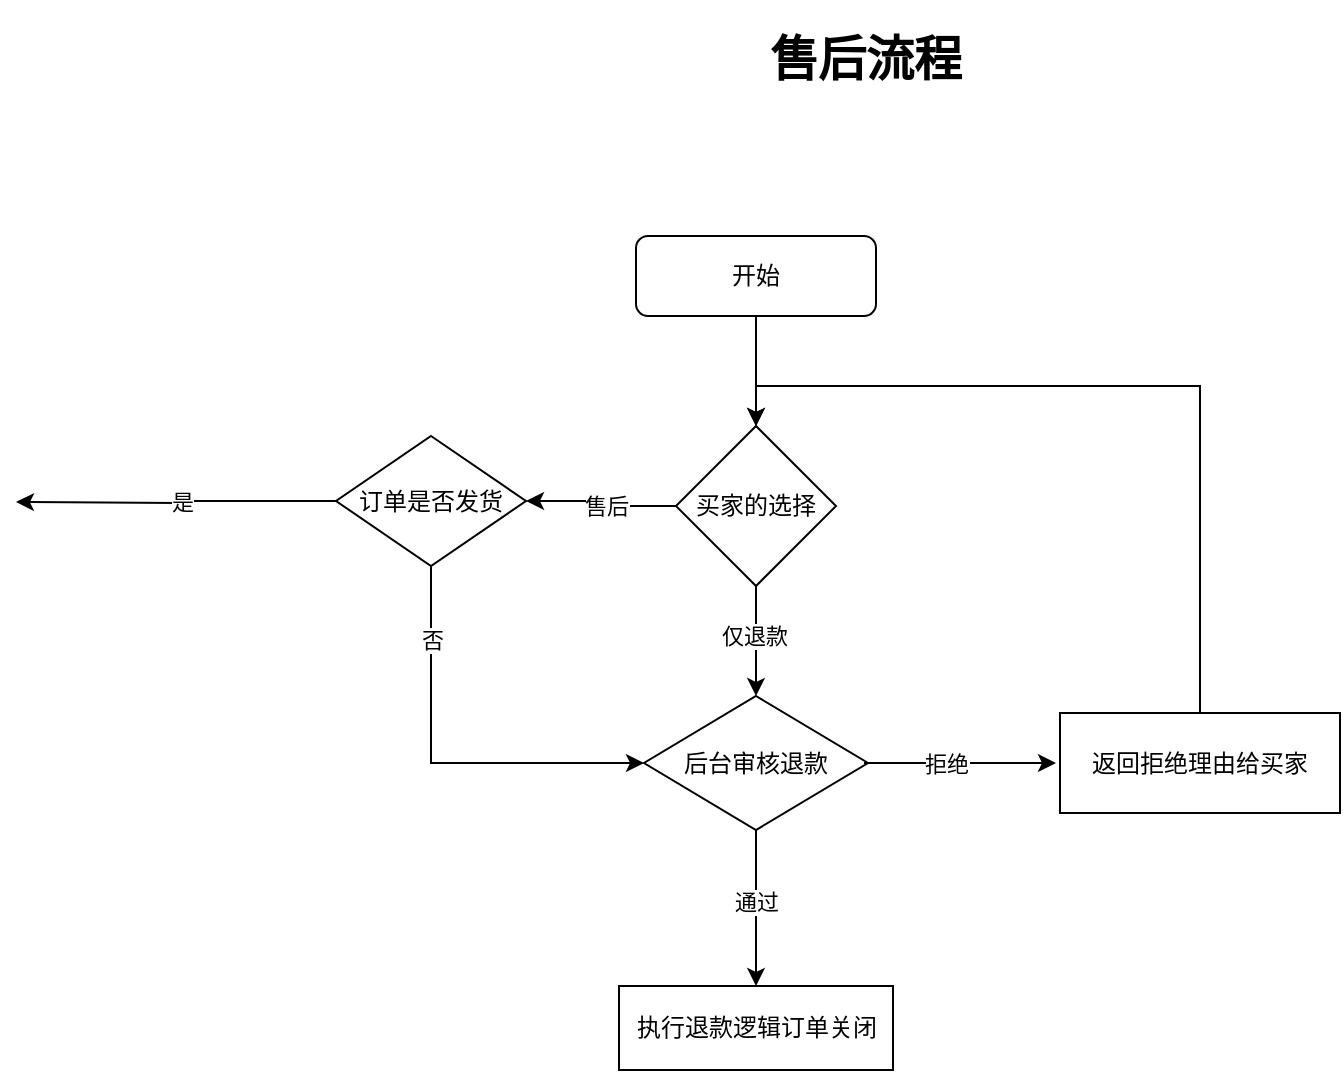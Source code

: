 <mxfile version="22.0.4" type="github">
  <diagram id="C5RBs43oDa-KdzZeNtuy" name="Page-1">
    <mxGraphModel dx="2183" dy="798" grid="1" gridSize="10" guides="1" tooltips="1" connect="1" arrows="1" fold="1" page="1" pageScale="1" pageWidth="827" pageHeight="1169" math="0" shadow="0">
      <root>
        <mxCell id="WIyWlLk6GJQsqaUBKTNV-0" />
        <mxCell id="WIyWlLk6GJQsqaUBKTNV-1" parent="WIyWlLk6GJQsqaUBKTNV-0" />
        <mxCell id="H3hWL_QZo341hXOzopkk-31" style="edgeStyle=orthogonalEdgeStyle;rounded=0;orthogonalLoop=1;jettySize=auto;html=1;exitX=0.5;exitY=1;exitDx=0;exitDy=0;entryX=0.5;entryY=0;entryDx=0;entryDy=0;" edge="1" parent="WIyWlLk6GJQsqaUBKTNV-1" source="WIyWlLk6GJQsqaUBKTNV-3" target="H3hWL_QZo341hXOzopkk-25">
          <mxGeometry relative="1" as="geometry" />
        </mxCell>
        <mxCell id="WIyWlLk6GJQsqaUBKTNV-3" value="开始" style="rounded=1;whiteSpace=wrap;html=1;fontSize=12;glass=0;strokeWidth=1;shadow=0;" parent="WIyWlLk6GJQsqaUBKTNV-1" vertex="1">
          <mxGeometry x="218" y="143" width="120" height="40" as="geometry" />
        </mxCell>
        <mxCell id="9lfzOgtiuPNVcqvpQxE5-0" value="&lt;h1&gt;售后流程&lt;/h1&gt;" style="text;html=1;strokeColor=none;fillColor=none;spacing=5;spacingTop=-20;whiteSpace=wrap;overflow=hidden;rounded=0;" parent="WIyWlLk6GJQsqaUBKTNV-1" vertex="1">
          <mxGeometry x="280" y="35" width="110" height="40" as="geometry" />
        </mxCell>
        <mxCell id="H3hWL_QZo341hXOzopkk-34" style="edgeStyle=orthogonalEdgeStyle;rounded=0;orthogonalLoop=1;jettySize=auto;html=1;exitX=0.5;exitY=1;exitDx=0;exitDy=0;entryX=0.5;entryY=0;entryDx=0;entryDy=0;" edge="1" parent="WIyWlLk6GJQsqaUBKTNV-1" source="H3hWL_QZo341hXOzopkk-5" target="H3hWL_QZo341hXOzopkk-24">
          <mxGeometry relative="1" as="geometry" />
        </mxCell>
        <mxCell id="H3hWL_QZo341hXOzopkk-43" value="通过" style="edgeLabel;html=1;align=center;verticalAlign=middle;resizable=0;points=[];" vertex="1" connectable="0" parent="H3hWL_QZo341hXOzopkk-34">
          <mxGeometry x="-0.077" relative="1" as="geometry">
            <mxPoint as="offset" />
          </mxGeometry>
        </mxCell>
        <mxCell id="H3hWL_QZo341hXOzopkk-5" value="后台审核退款" style="rhombus;whiteSpace=wrap;html=1;" vertex="1" parent="WIyWlLk6GJQsqaUBKTNV-1">
          <mxGeometry x="222" y="373" width="112" height="67" as="geometry" />
        </mxCell>
        <mxCell id="H3hWL_QZo341hXOzopkk-9" value="" style="edgeStyle=orthogonalEdgeStyle;rounded=0;orthogonalLoop=1;jettySize=auto;html=1;exitX=1;exitY=0.5;exitDx=0;exitDy=0;entryX=0;entryY=0.5;entryDx=0;entryDy=0;" edge="1" parent="WIyWlLk6GJQsqaUBKTNV-1">
          <mxGeometry relative="1" as="geometry">
            <mxPoint x="428" y="406.5" as="targetPoint" />
            <mxPoint x="332" y="406.5" as="sourcePoint" />
          </mxGeometry>
        </mxCell>
        <mxCell id="H3hWL_QZo341hXOzopkk-44" value="拒绝" style="edgeLabel;html=1;align=center;verticalAlign=middle;resizable=0;points=[];" vertex="1" connectable="0" parent="H3hWL_QZo341hXOzopkk-9">
          <mxGeometry x="-0.146" y="1" relative="1" as="geometry">
            <mxPoint y="1" as="offset" />
          </mxGeometry>
        </mxCell>
        <mxCell id="H3hWL_QZo341hXOzopkk-16" style="edgeStyle=orthogonalEdgeStyle;rounded=0;orthogonalLoop=1;jettySize=auto;html=1;exitX=0;exitY=0.5;exitDx=0;exitDy=0;" edge="1" parent="WIyWlLk6GJQsqaUBKTNV-1" source="H3hWL_QZo341hXOzopkk-15">
          <mxGeometry relative="1" as="geometry">
            <mxPoint x="-92" y="276" as="targetPoint" />
            <mxPoint x="74" y="268" as="sourcePoint" />
          </mxGeometry>
        </mxCell>
        <mxCell id="H3hWL_QZo341hXOzopkk-18" value="是" style="edgeLabel;html=1;align=center;verticalAlign=middle;resizable=0;points=[];" vertex="1" connectable="0" parent="H3hWL_QZo341hXOzopkk-16">
          <mxGeometry x="-0.043" relative="1" as="geometry">
            <mxPoint as="offset" />
          </mxGeometry>
        </mxCell>
        <mxCell id="H3hWL_QZo341hXOzopkk-20" style="edgeStyle=orthogonalEdgeStyle;rounded=0;orthogonalLoop=1;jettySize=auto;html=1;exitX=0.5;exitY=1;exitDx=0;exitDy=0;entryX=0;entryY=0.5;entryDx=0;entryDy=0;" edge="1" parent="WIyWlLk6GJQsqaUBKTNV-1" source="H3hWL_QZo341hXOzopkk-15" target="H3hWL_QZo341hXOzopkk-5">
          <mxGeometry relative="1" as="geometry">
            <mxPoint x="116" y="398" as="targetPoint" />
          </mxGeometry>
        </mxCell>
        <mxCell id="H3hWL_QZo341hXOzopkk-41" value="否" style="edgeLabel;html=1;align=center;verticalAlign=middle;resizable=0;points=[];" vertex="1" connectable="0" parent="H3hWL_QZo341hXOzopkk-20">
          <mxGeometry x="-0.642" relative="1" as="geometry">
            <mxPoint as="offset" />
          </mxGeometry>
        </mxCell>
        <mxCell id="H3hWL_QZo341hXOzopkk-15" value="订单是否发货" style="rhombus;whiteSpace=wrap;html=1;" vertex="1" parent="WIyWlLk6GJQsqaUBKTNV-1">
          <mxGeometry x="68" y="243" width="95" height="65" as="geometry" />
        </mxCell>
        <mxCell id="H3hWL_QZo341hXOzopkk-23" value="返回拒绝理由给买家" style="rounded=0;whiteSpace=wrap;html=1;" vertex="1" parent="WIyWlLk6GJQsqaUBKTNV-1">
          <mxGeometry x="430" y="381.5" width="140" height="50" as="geometry" />
        </mxCell>
        <mxCell id="H3hWL_QZo341hXOzopkk-24" value="执行退款逻辑订单关闭" style="rounded=0;whiteSpace=wrap;html=1;" vertex="1" parent="WIyWlLk6GJQsqaUBKTNV-1">
          <mxGeometry x="209.5" y="518" width="137" height="42" as="geometry" />
        </mxCell>
        <mxCell id="H3hWL_QZo341hXOzopkk-36" style="edgeStyle=orthogonalEdgeStyle;rounded=0;orthogonalLoop=1;jettySize=auto;html=1;exitX=0;exitY=0.5;exitDx=0;exitDy=0;entryX=1;entryY=0.5;entryDx=0;entryDy=0;" edge="1" parent="WIyWlLk6GJQsqaUBKTNV-1" source="H3hWL_QZo341hXOzopkk-25" target="H3hWL_QZo341hXOzopkk-15">
          <mxGeometry relative="1" as="geometry" />
        </mxCell>
        <mxCell id="H3hWL_QZo341hXOzopkk-37" value="售后" style="edgeLabel;html=1;align=center;verticalAlign=middle;resizable=0;points=[];" vertex="1" connectable="0" parent="H3hWL_QZo341hXOzopkk-36">
          <mxGeometry x="-0.093" relative="1" as="geometry">
            <mxPoint as="offset" />
          </mxGeometry>
        </mxCell>
        <mxCell id="H3hWL_QZo341hXOzopkk-39" style="edgeStyle=orthogonalEdgeStyle;rounded=0;orthogonalLoop=1;jettySize=auto;html=1;exitX=0.5;exitY=1;exitDx=0;exitDy=0;entryX=0.5;entryY=0;entryDx=0;entryDy=0;" edge="1" parent="WIyWlLk6GJQsqaUBKTNV-1" source="H3hWL_QZo341hXOzopkk-25" target="H3hWL_QZo341hXOzopkk-5">
          <mxGeometry relative="1" as="geometry" />
        </mxCell>
        <mxCell id="H3hWL_QZo341hXOzopkk-40" value="仅退款" style="edgeLabel;html=1;align=center;verticalAlign=middle;resizable=0;points=[];" vertex="1" connectable="0" parent="H3hWL_QZo341hXOzopkk-39">
          <mxGeometry x="-0.114" y="-1" relative="1" as="geometry">
            <mxPoint as="offset" />
          </mxGeometry>
        </mxCell>
        <mxCell id="H3hWL_QZo341hXOzopkk-25" value="买家的选择" style="rhombus;whiteSpace=wrap;html=1;" vertex="1" parent="WIyWlLk6GJQsqaUBKTNV-1">
          <mxGeometry x="238" y="238" width="80" height="80" as="geometry" />
        </mxCell>
        <mxCell id="H3hWL_QZo341hXOzopkk-45" style="edgeStyle=orthogonalEdgeStyle;rounded=0;orthogonalLoop=1;jettySize=auto;html=1;exitX=0.5;exitY=0;exitDx=0;exitDy=0;entryX=0.5;entryY=0;entryDx=0;entryDy=0;" edge="1" parent="WIyWlLk6GJQsqaUBKTNV-1" source="H3hWL_QZo341hXOzopkk-23" target="H3hWL_QZo341hXOzopkk-25">
          <mxGeometry relative="1" as="geometry">
            <mxPoint x="580" y="260" as="targetPoint" />
          </mxGeometry>
        </mxCell>
      </root>
    </mxGraphModel>
  </diagram>
</mxfile>
